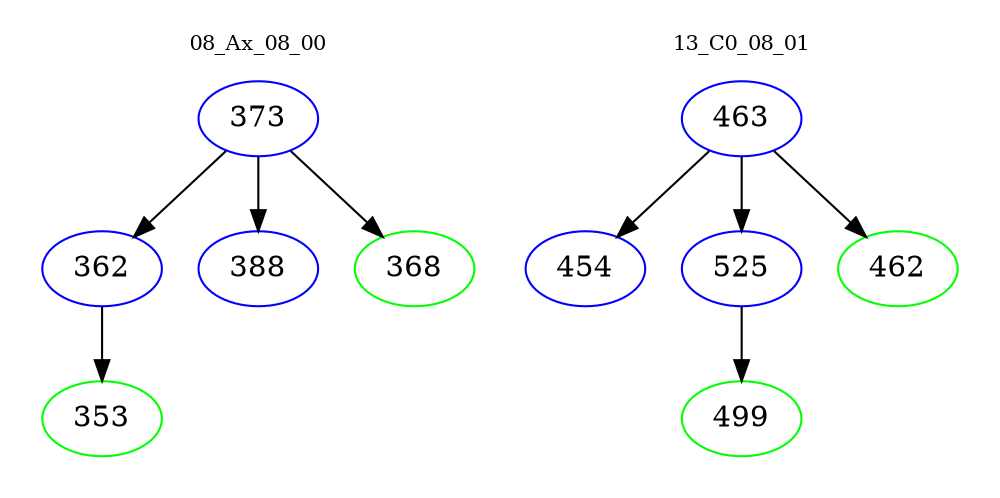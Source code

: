 digraph{
subgraph cluster_0 {
color = white
label = "08_Ax_08_00";
fontsize=10;
T0_373 [label="373", color="blue"]
T0_373 -> T0_362 [color="black"]
T0_362 [label="362", color="blue"]
T0_362 -> T0_353 [color="black"]
T0_353 [label="353", color="green"]
T0_373 -> T0_388 [color="black"]
T0_388 [label="388", color="blue"]
T0_373 -> T0_368 [color="black"]
T0_368 [label="368", color="green"]
}
subgraph cluster_1 {
color = white
label = "13_C0_08_01";
fontsize=10;
T1_463 [label="463", color="blue"]
T1_463 -> T1_454 [color="black"]
T1_454 [label="454", color="blue"]
T1_463 -> T1_525 [color="black"]
T1_525 [label="525", color="blue"]
T1_525 -> T1_499 [color="black"]
T1_499 [label="499", color="green"]
T1_463 -> T1_462 [color="black"]
T1_462 [label="462", color="green"]
}
}
